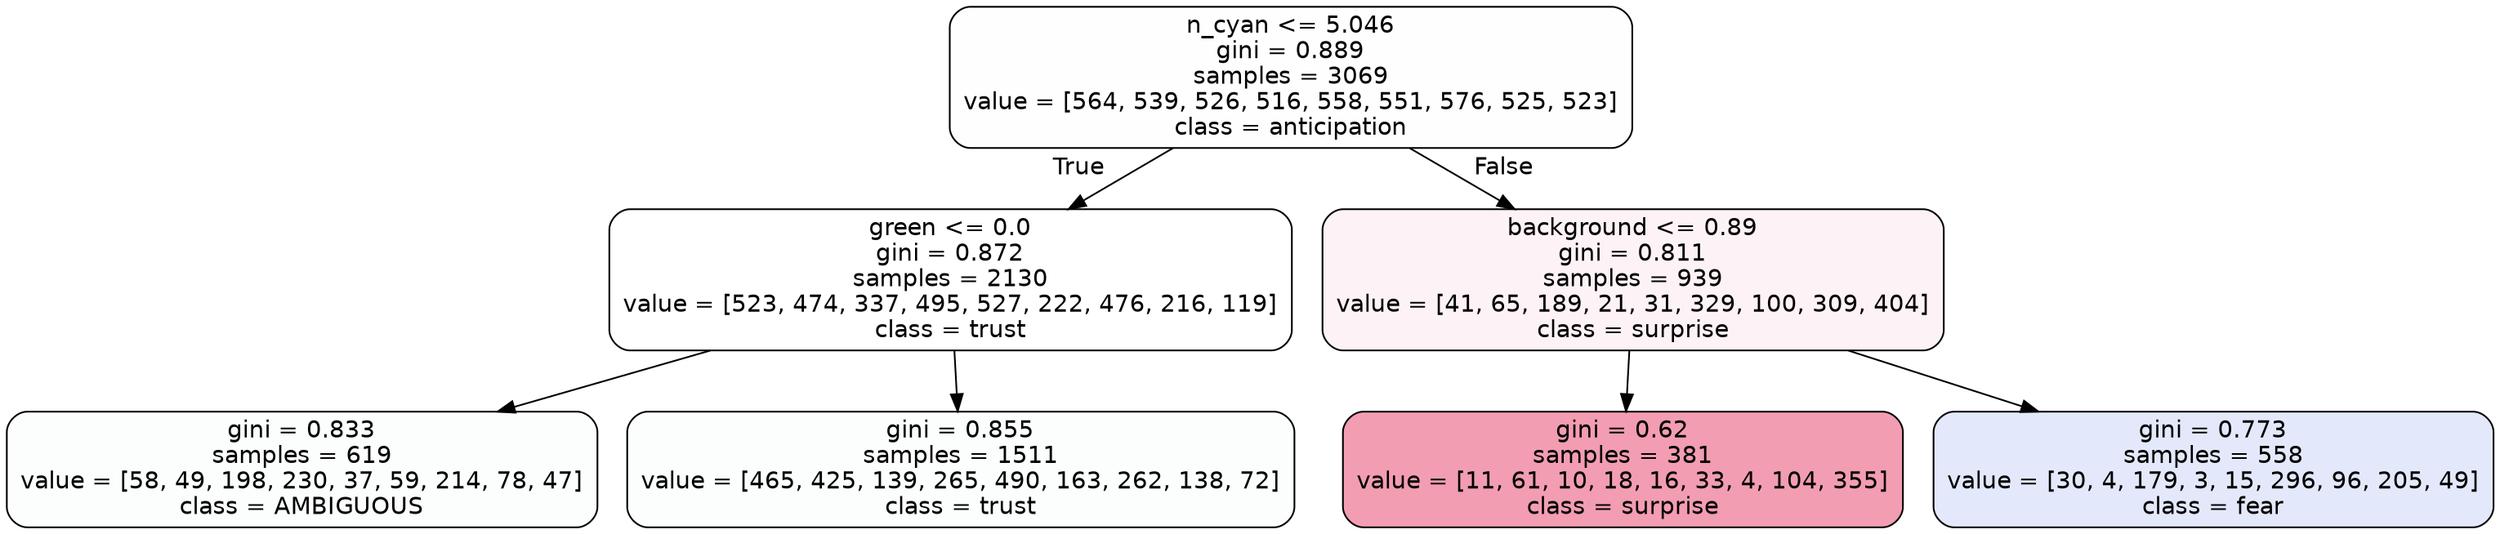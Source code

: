 digraph Tree {
node [shape=box, style="filled, rounded", color="black", fontname=helvetica] ;
edge [fontname=helvetica] ;
0 [label="n_cyan <= 5.046\ngini = 0.889\nsamples = 3069\nvalue = [564, 539, 526, 516, 558, 551, 576, 525, 523]\nclass = anticipation", fillcolor="#8139e501"] ;
1 [label="green <= 0.0\ngini = 0.872\nsamples = 2130\nvalue = [523, 474, 337, 495, 527, 222, 476, 216, 119]\nclass = trust", fillcolor="#39d7e500"] ;
0 -> 1 [labeldistance=2.5, labelangle=45, headlabel="True"] ;
2 [label="gini = 0.833\nsamples = 619\nvalue = [58, 49, 198, 230, 37, 59, 214, 78, 47]\nclass = AMBIGUOUS", fillcolor="#39e58105"] ;
1 -> 2 ;
3 [label="gini = 0.855\nsamples = 1511\nvalue = [465, 425, 139, 265, 490, 163, 262, 138, 72]\nclass = trust", fillcolor="#39d7e503"] ;
1 -> 3 ;
4 [label="background <= 0.89\ngini = 0.811\nsamples = 939\nvalue = [41, 65, 189, 21, 31, 329, 100, 309, 404]\nclass = surprise", fillcolor="#e5396410"] ;
0 -> 4 [labeldistance=2.5, labelangle=-45, headlabel="False"] ;
5 [label="gini = 0.62\nsamples = 381\nvalue = [11, 61, 10, 18, 16, 33, 4, 104, 355]\nclass = surprise", fillcolor="#e539647e"] ;
4 -> 5 ;
6 [label="gini = 0.773\nsamples = 558\nvalue = [30, 4, 179, 3, 15, 296, 96, 205, 49]\nclass = fear", fillcolor="#3964e523"] ;
4 -> 6 ;
}